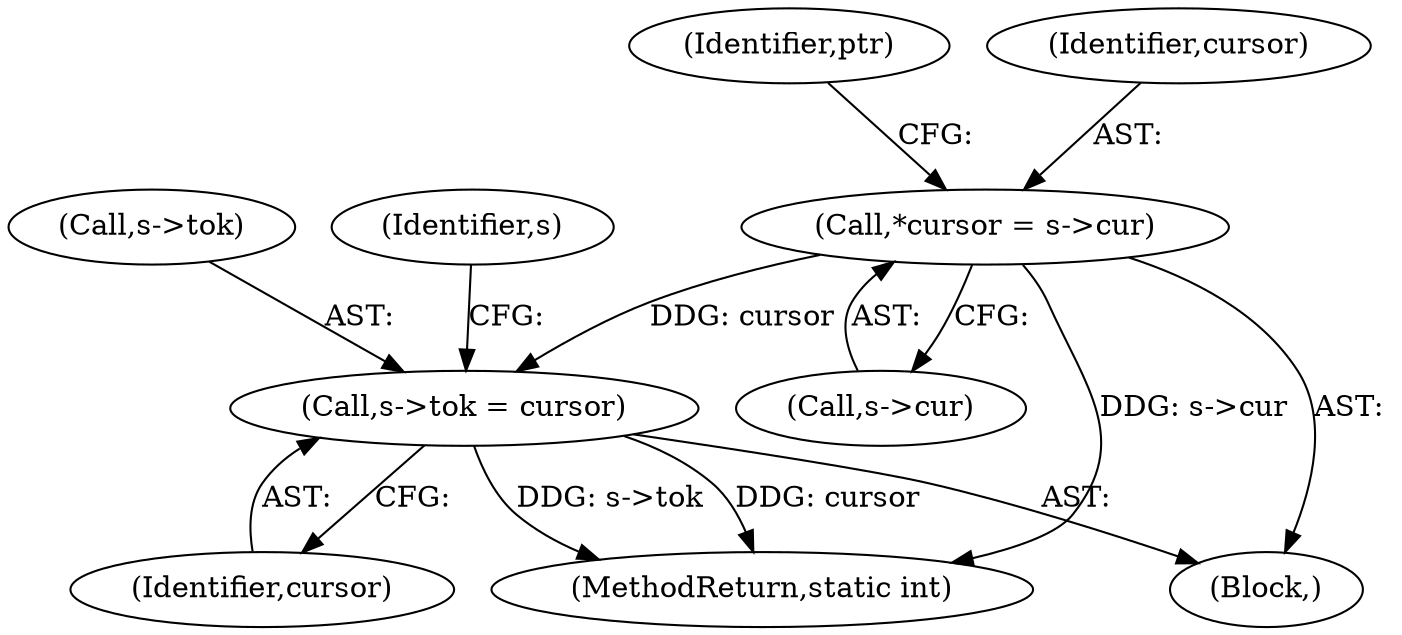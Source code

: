 digraph "0_php_12fe4e90be7bfa2a763197079f68f5568a14e071@pointer" {
"1000115" [label="(Call,s->tok = cursor)"];
"1000104" [label="(Call,*cursor = s->cur)"];
"1000115" [label="(Call,s->tok = cursor)"];
"1000104" [label="(Call,*cursor = s->cur)"];
"1000112" [label="(Identifier,ptr)"];
"1000105" [label="(Identifier,cursor)"];
"1000122" [label="(Identifier,s)"];
"1000106" [label="(Call,s->cur)"];
"1000119" [label="(Identifier,cursor)"];
"1000102" [label="(Block,)"];
"1000116" [label="(Call,s->tok)"];
"1002665" [label="(MethodReturn,static int)"];
"1000115" -> "1000102"  [label="AST: "];
"1000115" -> "1000119"  [label="CFG: "];
"1000116" -> "1000115"  [label="AST: "];
"1000119" -> "1000115"  [label="AST: "];
"1000122" -> "1000115"  [label="CFG: "];
"1000115" -> "1002665"  [label="DDG: cursor"];
"1000115" -> "1002665"  [label="DDG: s->tok"];
"1000104" -> "1000115"  [label="DDG: cursor"];
"1000104" -> "1000102"  [label="AST: "];
"1000104" -> "1000106"  [label="CFG: "];
"1000105" -> "1000104"  [label="AST: "];
"1000106" -> "1000104"  [label="AST: "];
"1000112" -> "1000104"  [label="CFG: "];
"1000104" -> "1002665"  [label="DDG: s->cur"];
}
